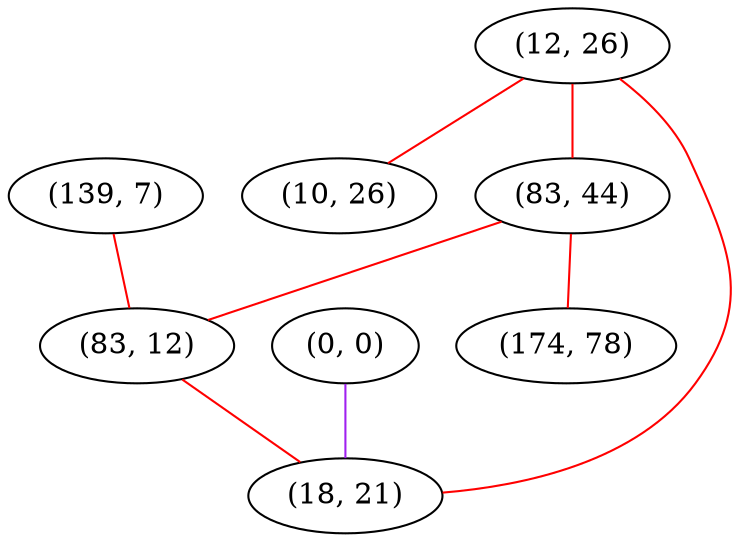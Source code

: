 graph "" {
"(139, 7)";
"(0, 0)";
"(12, 26)";
"(10, 26)";
"(83, 44)";
"(174, 78)";
"(83, 12)";
"(18, 21)";
"(139, 7)" -- "(83, 12)"  [color=red, key=0, weight=1];
"(0, 0)" -- "(18, 21)"  [color=purple, key=0, weight=4];
"(12, 26)" -- "(18, 21)"  [color=red, key=0, weight=1];
"(12, 26)" -- "(83, 44)"  [color=red, key=0, weight=1];
"(12, 26)" -- "(10, 26)"  [color=red, key=0, weight=1];
"(83, 44)" -- "(83, 12)"  [color=red, key=0, weight=1];
"(83, 44)" -- "(174, 78)"  [color=red, key=0, weight=1];
"(83, 12)" -- "(18, 21)"  [color=red, key=0, weight=1];
}
